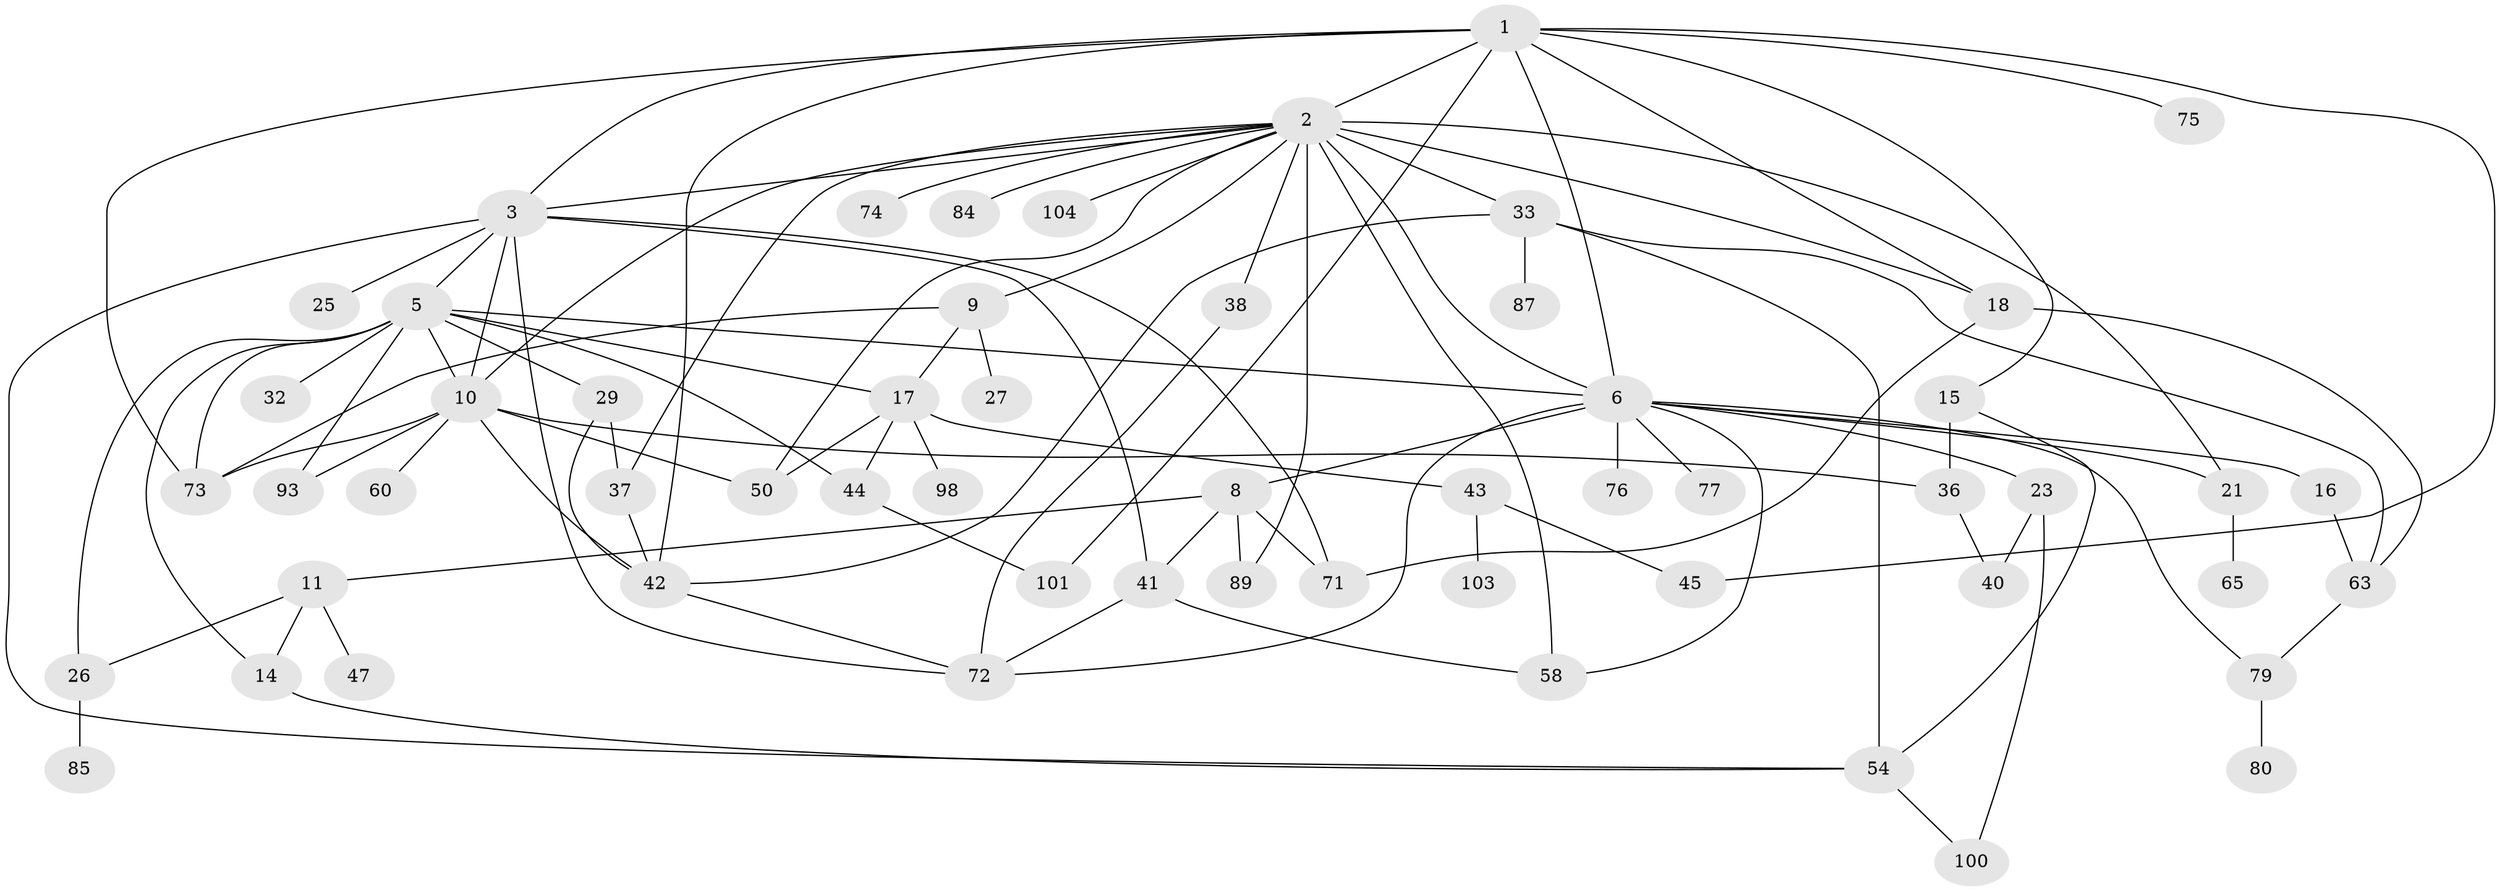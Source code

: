 // original degree distribution, {7: 0.017543859649122806, 8: 0.017543859649122806, 4: 0.14912280701754385, 6: 0.043859649122807015, 5: 0.07894736842105263, 3: 0.22807017543859648, 2: 0.22807017543859648, 1: 0.23684210526315788}
// Generated by graph-tools (version 1.1) at 2025/13/03/09/25 04:13:29]
// undirected, 57 vertices, 99 edges
graph export_dot {
graph [start="1"]
  node [color=gray90,style=filled];
  1 [super="+13"];
  2 [super="+30+12"];
  3 [super="+4"];
  5 [super="+31+91+46"];
  6 [super="+7+55"];
  8 [super="+96"];
  9;
  10 [super="+35+28"];
  11;
  14;
  15 [super="+20"];
  16;
  17 [super="+19"];
  18;
  21 [super="+62"];
  23 [super="+57"];
  25 [super="+48"];
  26 [super="+61"];
  27;
  29;
  32 [super="+78"];
  33 [super="+49+90"];
  36 [super="+64"];
  37;
  38;
  40;
  41 [super="+53+68"];
  42 [super="+94"];
  43 [super="+102"];
  44 [super="+99+59"];
  45;
  47;
  50 [super="+70+69"];
  54 [super="+114"];
  58;
  60;
  63 [super="+107"];
  65;
  71 [super="+86"];
  72 [super="+108+83"];
  73;
  74;
  75;
  76;
  77;
  79;
  80;
  84;
  85;
  87;
  89;
  93;
  98;
  100;
  101;
  103;
  104;
  1 -- 2;
  1 -- 3;
  1 -- 18;
  1 -- 45;
  1 -- 6;
  1 -- 42;
  1 -- 101;
  1 -- 73;
  1 -- 75;
  1 -- 15;
  2 -- 6 [weight=2];
  2 -- 9;
  2 -- 38;
  2 -- 58;
  2 -- 84;
  2 -- 33 [weight=3];
  2 -- 104;
  2 -- 10;
  2 -- 18;
  2 -- 21;
  2 -- 89;
  2 -- 3;
  2 -- 50;
  2 -- 37;
  2 -- 74;
  3 -- 5;
  3 -- 10 [weight=2];
  3 -- 25;
  3 -- 41;
  3 -- 71;
  3 -- 72;
  3 -- 54;
  5 -- 26 [weight=2];
  5 -- 29;
  5 -- 32;
  5 -- 17;
  5 -- 6;
  5 -- 73;
  5 -- 10;
  5 -- 14;
  5 -- 93;
  5 -- 44;
  6 -- 16;
  6 -- 21;
  6 -- 23;
  6 -- 8;
  6 -- 72;
  6 -- 79;
  6 -- 58;
  6 -- 76;
  6 -- 77;
  8 -- 11;
  8 -- 89;
  8 -- 71;
  8 -- 41;
  9 -- 17;
  9 -- 27;
  9 -- 73;
  10 -- 93;
  10 -- 50;
  10 -- 60;
  10 -- 73;
  10 -- 42;
  10 -- 36;
  11 -- 14;
  11 -- 47;
  11 -- 26;
  14 -- 54;
  15 -- 36;
  15 -- 54;
  16 -- 63;
  17 -- 43 [weight=2];
  17 -- 98;
  17 -- 44;
  17 -- 50;
  18 -- 71;
  18 -- 63;
  21 -- 65;
  23 -- 40 [weight=2];
  23 -- 100;
  26 -- 85;
  29 -- 37;
  29 -- 42;
  33 -- 54;
  33 -- 87;
  33 -- 42;
  33 -- 63;
  36 -- 40;
  37 -- 42;
  38 -- 72;
  41 -- 72;
  41 -- 58;
  42 -- 72;
  43 -- 45;
  43 -- 103;
  44 -- 101;
  54 -- 100;
  63 -- 79;
  79 -- 80;
}
